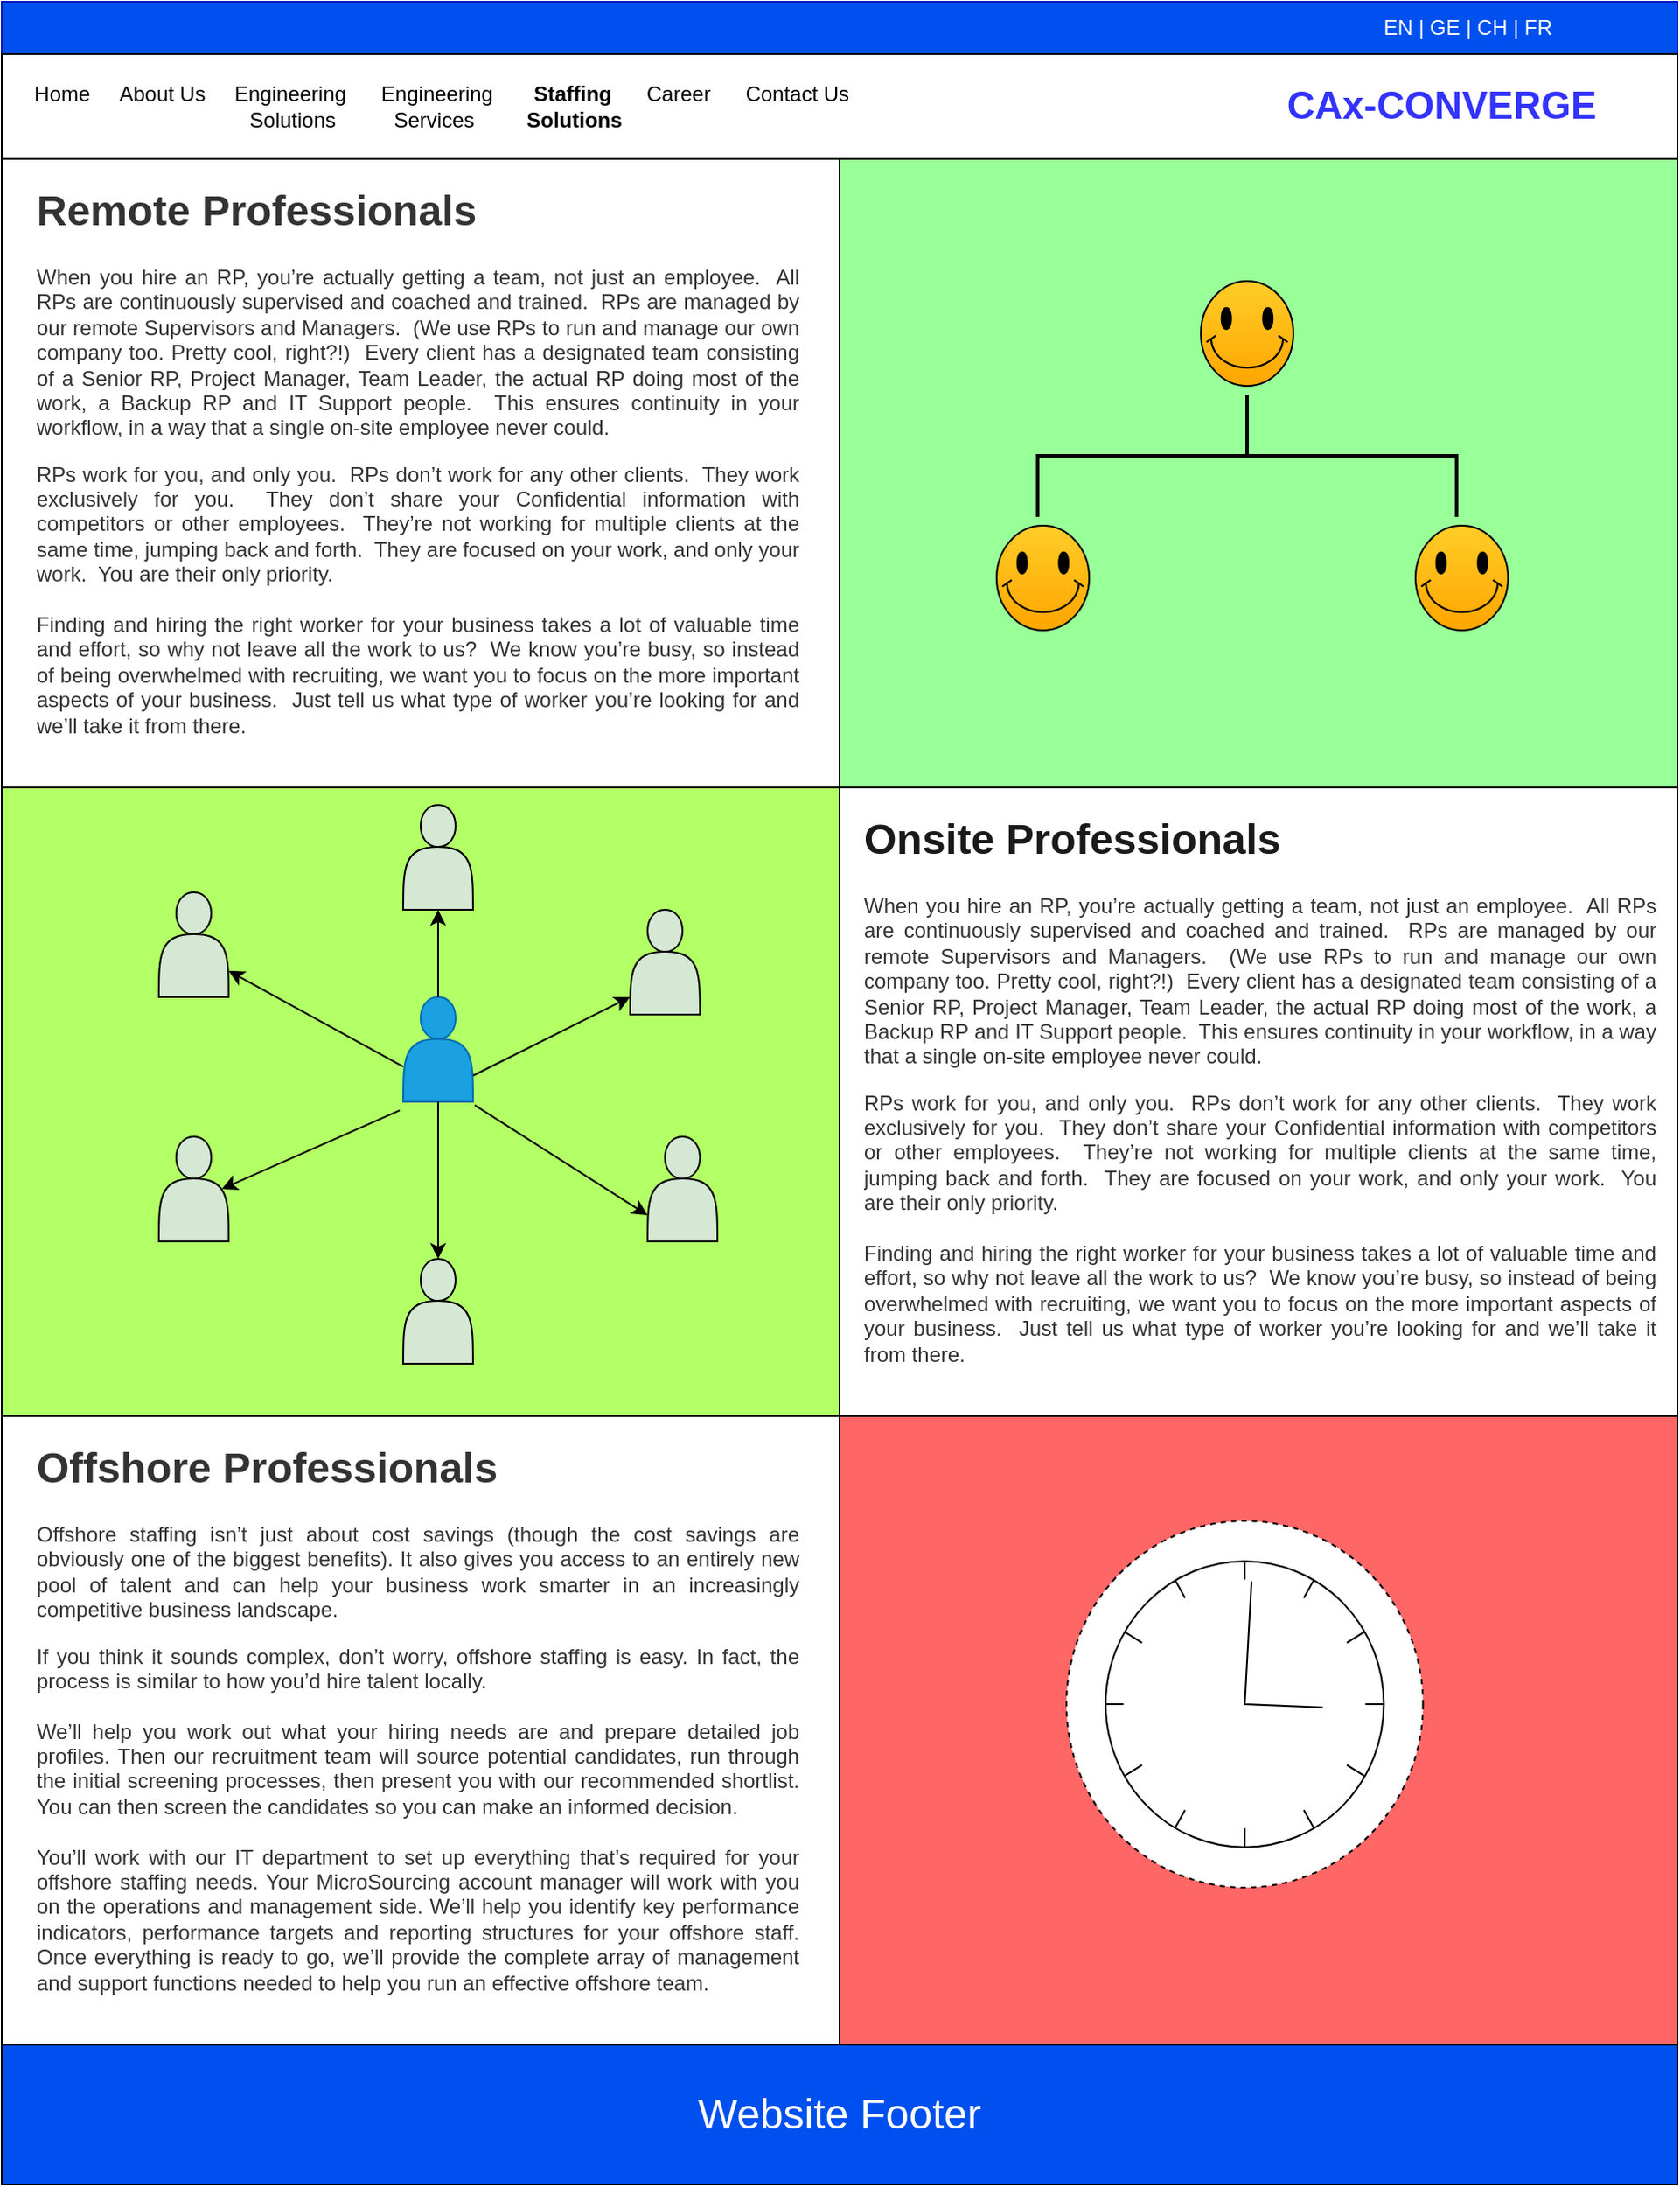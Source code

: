 <mxfile version="13.8.8" type="github">
  <diagram id="Hr1LNcDFdF_ypw1xQ_ta" name="Page-1">
    <mxGraphModel dx="1673" dy="2081" grid="1" gridSize="10" guides="1" tooltips="1" connect="1" arrows="1" fold="1" page="1" pageScale="1" pageWidth="827" pageHeight="1169" math="0" shadow="0">
      <root>
        <mxCell id="0" />
        <mxCell id="1" parent="0" />
        <mxCell id="X8gLjRTlshbioLyaXArV-1" value="&amp;nbsp; &amp;nbsp; &amp;nbsp; &amp;nbsp; &amp;nbsp; &amp;nbsp; &amp;nbsp; &amp;nbsp; &amp;nbsp; &amp;nbsp; &amp;nbsp; &amp;nbsp; &amp;nbsp; &amp;nbsp; &amp;nbsp; &amp;nbsp; &amp;nbsp; &amp;nbsp; &amp;nbsp; &amp;nbsp; &amp;nbsp; &amp;nbsp; &amp;nbsp; &amp;nbsp; &amp;nbsp; &amp;nbsp; &amp;nbsp; &amp;nbsp; &amp;nbsp; &amp;nbsp; &amp;nbsp; &amp;nbsp; &amp;nbsp; &amp;nbsp; &amp;nbsp; &amp;nbsp; &amp;nbsp; &amp;nbsp; &amp;nbsp; &amp;nbsp; &amp;nbsp; &amp;nbsp; &amp;nbsp; &amp;nbsp; &amp;nbsp; &amp;nbsp; &amp;nbsp; &amp;nbsp; &amp;nbsp; &amp;nbsp; &amp;nbsp; &amp;nbsp; &amp;nbsp; &amp;nbsp; &amp;nbsp; &amp;nbsp; &amp;nbsp; &amp;nbsp; &amp;nbsp; &amp;nbsp; &amp;nbsp; &amp;nbsp; &amp;nbsp; &amp;nbsp; &amp;nbsp; &amp;nbsp; &amp;nbsp; &amp;nbsp; &amp;nbsp; &amp;nbsp; &amp;nbsp; &amp;nbsp; &amp;nbsp; &amp;nbsp; &amp;nbsp; &amp;nbsp; &amp;nbsp; &amp;nbsp; &amp;nbsp; &amp;nbsp; &amp;nbsp; &amp;nbsp; &amp;nbsp; &amp;nbsp; &amp;nbsp; &amp;nbsp; &amp;nbsp; &amp;nbsp; &amp;nbsp; &amp;nbsp; &amp;nbsp; &amp;nbsp; &amp;nbsp; &amp;nbsp; &amp;nbsp; &amp;nbsp; &amp;nbsp; &amp;nbsp; &amp;nbsp; &amp;nbsp; &amp;nbsp; &amp;nbsp; &amp;nbsp; &amp;nbsp; &amp;nbsp; &amp;nbsp; &amp;nbsp; &amp;nbsp; EN | GE | CH | FR" style="rounded=0;whiteSpace=wrap;html=1;strokeColor=#001DBC;fontColor=#ffffff;align=center;fillColor=#0050EF;" parent="1" vertex="1">
          <mxGeometry x="70" y="-60" width="960" height="30" as="geometry" />
        </mxCell>
        <mxCell id="X8gLjRTlshbioLyaXArV-2" value="&amp;nbsp; &amp;nbsp; &amp;nbsp;Home&amp;nbsp; &amp;nbsp; &amp;nbsp;About Us&amp;nbsp; &amp;nbsp; &amp;nbsp;Engineering&amp;nbsp; &amp;nbsp; &amp;nbsp; Engineering&amp;nbsp; &amp;nbsp; &amp;nbsp; &amp;nbsp;&lt;b&gt;Staffing&lt;/b&gt;&amp;nbsp; &amp;nbsp; &amp;nbsp; Career&amp;nbsp; &amp;nbsp; &amp;nbsp; Contact Us&amp;nbsp; &amp;nbsp; &amp;nbsp; &amp;nbsp; &amp;nbsp; &amp;nbsp; &amp;nbsp; &amp;nbsp; &amp;nbsp; &amp;nbsp; &amp;nbsp; &amp;nbsp; &amp;nbsp; &amp;nbsp; &amp;nbsp; &amp;nbsp; &amp;nbsp; &amp;nbsp; &amp;nbsp; &amp;nbsp; &amp;nbsp; &amp;nbsp; &amp;nbsp; &amp;nbsp; &amp;nbsp; &amp;nbsp; &amp;nbsp; &amp;nbsp; &amp;nbsp; &amp;nbsp; &amp;nbsp; &amp;nbsp; &amp;nbsp; &amp;nbsp; &amp;nbsp; &amp;nbsp; &amp;nbsp; &amp;nbsp; &amp;nbsp; &amp;nbsp; &amp;nbsp; &amp;nbsp;&amp;nbsp;&lt;br&gt;&amp;nbsp; &amp;nbsp; &amp;nbsp; &amp;nbsp; &amp;nbsp; &amp;nbsp; &amp;nbsp; &amp;nbsp; &amp;nbsp; &amp;nbsp; &amp;nbsp; &amp;nbsp; &amp;nbsp; &amp;nbsp; &amp;nbsp; &amp;nbsp; &amp;nbsp; &amp;nbsp; &amp;nbsp; &amp;nbsp; &amp;nbsp; Solutions&amp;nbsp; &amp;nbsp; &amp;nbsp; &amp;nbsp; &amp;nbsp; Services&amp;nbsp; &amp;nbsp; &amp;nbsp; &amp;nbsp; &amp;nbsp;&lt;b&gt;Solutions&lt;/b&gt;" style="rounded=0;whiteSpace=wrap;html=1;align=left;" parent="1" vertex="1">
          <mxGeometry x="70" y="-30" width="960" height="60" as="geometry" />
        </mxCell>
        <mxCell id="X8gLjRTlshbioLyaXArV-3" value="" style="rounded=0;whiteSpace=wrap;html=1;" parent="1" vertex="1">
          <mxGeometry x="70" y="30" width="960" height="1080" as="geometry" />
        </mxCell>
        <mxCell id="X8gLjRTlshbioLyaXArV-4" value="" style="rounded=0;whiteSpace=wrap;html=1;fillColor=#99FF99;" parent="1" vertex="1">
          <mxGeometry x="550" y="30" width="480" height="360" as="geometry" />
        </mxCell>
        <mxCell id="X8gLjRTlshbioLyaXArV-5" value="" style="rounded=0;whiteSpace=wrap;html=1;fillColor=#B3FF66;" parent="1" vertex="1">
          <mxGeometry x="70" y="390" width="480" height="360" as="geometry" />
        </mxCell>
        <mxCell id="X8gLjRTlshbioLyaXArV-6" value="" style="rounded=0;whiteSpace=wrap;html=1;fillColor=#FF6666;" parent="1" vertex="1">
          <mxGeometry x="550" y="750" width="480" height="360" as="geometry" />
        </mxCell>
        <mxCell id="X8gLjRTlshbioLyaXArV-7" value="" style="shape=actor;whiteSpace=wrap;html=1;fillColor=#1ba1e2;strokeColor=#006EAF;fontColor=#ffffff;" parent="1" vertex="1">
          <mxGeometry x="300" y="510" width="40" height="60" as="geometry" />
        </mxCell>
        <mxCell id="X8gLjRTlshbioLyaXArV-8" value="" style="verticalLabelPosition=bottom;verticalAlign=top;html=1;shape=mxgraph.basic.smiley;fillColor=#ffcd28;gradientColor=#ffa500;" parent="1" vertex="1">
          <mxGeometry x="757" y="100" width="53" height="60" as="geometry" />
        </mxCell>
        <mxCell id="X8gLjRTlshbioLyaXArV-11" value="" style="rounded=0;whiteSpace=wrap;html=1;" parent="1" vertex="1">
          <mxGeometry x="70" y="30" width="480" height="360" as="geometry" />
        </mxCell>
        <mxCell id="X8gLjRTlshbioLyaXArV-12" value="" style="rounded=0;whiteSpace=wrap;html=1;" parent="1" vertex="1">
          <mxGeometry x="550" y="390" width="480" height="360" as="geometry" />
        </mxCell>
        <mxCell id="X8gLjRTlshbioLyaXArV-13" value="" style="rounded=0;whiteSpace=wrap;html=1;" parent="1" vertex="1">
          <mxGeometry x="70" y="750" width="480" height="360" as="geometry" />
        </mxCell>
        <mxCell id="X8gLjRTlshbioLyaXArV-18" value="" style="strokeWidth=2;html=1;shape=mxgraph.flowchart.annotation_2;align=left;labelPosition=right;pointerEvents=1;fillColor=#D5E8D4;rotation=90;" parent="1" vertex="1">
          <mxGeometry x="748.5" y="80" width="70" height="240" as="geometry" />
        </mxCell>
        <mxCell id="X8gLjRTlshbioLyaXArV-19" value="" style="verticalLabelPosition=bottom;verticalAlign=top;html=1;shape=mxgraph.basic.smiley;fillColor=#ffcd28;gradientColor=#ffa500;" parent="1" vertex="1">
          <mxGeometry x="640" y="240" width="53" height="60" as="geometry" />
        </mxCell>
        <mxCell id="X8gLjRTlshbioLyaXArV-20" value="" style="verticalLabelPosition=bottom;verticalAlign=top;html=1;shape=mxgraph.basic.smiley;fillColor=#ffcd28;gradientColor=#ffa500;" parent="1" vertex="1">
          <mxGeometry x="880" y="240" width="53" height="60" as="geometry" />
        </mxCell>
        <mxCell id="X8gLjRTlshbioLyaXArV-21" value="" style="shape=actor;whiteSpace=wrap;html=1;strokeColor=#000000;fillColor=#D5E8D4;" parent="1" vertex="1">
          <mxGeometry x="430" y="460" width="40" height="60" as="geometry" />
        </mxCell>
        <mxCell id="X8gLjRTlshbioLyaXArV-22" value="" style="shape=actor;whiteSpace=wrap;html=1;strokeColor=#000000;fillColor=#D5E8D4;" parent="1" vertex="1">
          <mxGeometry x="160" y="590" width="40" height="60" as="geometry" />
        </mxCell>
        <mxCell id="X8gLjRTlshbioLyaXArV-23" value="" style="shape=actor;whiteSpace=wrap;html=1;strokeColor=#000000;fillColor=#D5E8D4;" parent="1" vertex="1">
          <mxGeometry x="440" y="590" width="40" height="60" as="geometry" />
        </mxCell>
        <mxCell id="X8gLjRTlshbioLyaXArV-24" value="" style="shape=actor;whiteSpace=wrap;html=1;strokeColor=#000000;fillColor=#D5E8D4;" parent="1" vertex="1">
          <mxGeometry x="160" y="450" width="40" height="60" as="geometry" />
        </mxCell>
        <mxCell id="X8gLjRTlshbioLyaXArV-25" value="" style="shape=actor;whiteSpace=wrap;html=1;strokeColor=#000000;fillColor=#D5E8D4;" parent="1" vertex="1">
          <mxGeometry x="300" y="660" width="40" height="60" as="geometry" />
        </mxCell>
        <mxCell id="X8gLjRTlshbioLyaXArV-26" value="" style="shape=actor;whiteSpace=wrap;html=1;strokeColor=#000000;fillColor=#D5E8D4;" parent="1" vertex="1">
          <mxGeometry x="300" y="400" width="40" height="60" as="geometry" />
        </mxCell>
        <mxCell id="X8gLjRTlshbioLyaXArV-27" value="" style="endArrow=classic;html=1;exitX=1;exitY=0.75;exitDx=0;exitDy=0;" parent="1" source="X8gLjRTlshbioLyaXArV-7" edge="1">
          <mxGeometry width="50" height="50" relative="1" as="geometry">
            <mxPoint x="390" y="530" as="sourcePoint" />
            <mxPoint x="430" y="510" as="targetPoint" />
          </mxGeometry>
        </mxCell>
        <mxCell id="X8gLjRTlshbioLyaXArV-28" value="" style="endArrow=classic;html=1;exitX=1.025;exitY=1.033;exitDx=0;exitDy=0;entryX=0;entryY=0.75;entryDx=0;entryDy=0;exitPerimeter=0;" parent="1" source="X8gLjRTlshbioLyaXArV-7" target="X8gLjRTlshbioLyaXArV-23" edge="1">
          <mxGeometry width="50" height="50" relative="1" as="geometry">
            <mxPoint x="350" y="565" as="sourcePoint" />
            <mxPoint x="440" y="520" as="targetPoint" />
          </mxGeometry>
        </mxCell>
        <mxCell id="X8gLjRTlshbioLyaXArV-29" value="" style="endArrow=classic;html=1;exitX=1.025;exitY=1.033;exitDx=0;exitDy=0;entryX=0.5;entryY=0;entryDx=0;entryDy=0;exitPerimeter=0;" parent="1" target="X8gLjRTlshbioLyaXArV-25" edge="1">
          <mxGeometry width="50" height="50" relative="1" as="geometry">
            <mxPoint x="320" y="570" as="sourcePoint" />
            <mxPoint x="419" y="633.02" as="targetPoint" />
          </mxGeometry>
        </mxCell>
        <mxCell id="X8gLjRTlshbioLyaXArV-31" value="" style="endArrow=classic;html=1;exitX=0.5;exitY=0;exitDx=0;exitDy=0;entryX=0.5;entryY=1;entryDx=0;entryDy=0;" parent="1" source="X8gLjRTlshbioLyaXArV-7" target="X8gLjRTlshbioLyaXArV-26" edge="1">
          <mxGeometry width="50" height="50" relative="1" as="geometry">
            <mxPoint x="270" y="530" as="sourcePoint" />
            <mxPoint x="320" y="480" as="targetPoint" />
          </mxGeometry>
        </mxCell>
        <mxCell id="X8gLjRTlshbioLyaXArV-32" value="" style="endArrow=classic;html=1;entryX=1;entryY=0.75;entryDx=0;entryDy=0;exitX=0.479;exitY=0.444;exitDx=0;exitDy=0;exitPerimeter=0;" parent="1" source="X8gLjRTlshbioLyaXArV-5" target="X8gLjRTlshbioLyaXArV-24" edge="1">
          <mxGeometry width="50" height="50" relative="1" as="geometry">
            <mxPoint x="280" y="520" as="sourcePoint" />
            <mxPoint x="280" y="470" as="targetPoint" />
          </mxGeometry>
        </mxCell>
        <mxCell id="X8gLjRTlshbioLyaXArV-33" value="" style="endArrow=classic;html=1;exitX=-0.05;exitY=1.083;exitDx=0;exitDy=0;exitPerimeter=0;entryX=0.9;entryY=0.5;entryDx=0;entryDy=0;entryPerimeter=0;" parent="1" source="X8gLjRTlshbioLyaXArV-7" target="X8gLjRTlshbioLyaXArV-22" edge="1">
          <mxGeometry width="50" height="50" relative="1" as="geometry">
            <mxPoint x="330" y="580" as="sourcePoint" />
            <mxPoint x="330" y="670" as="targetPoint" />
          </mxGeometry>
        </mxCell>
        <mxCell id="X8gLjRTlshbioLyaXArV-34" value="" style="shape=mxgraph.bpmn.shape;html=1;verticalLabelPosition=bottom;labelBackgroundColor=#ffffff;verticalAlign=top;align=center;perimeter=ellipsePerimeter;outlineConnect=0;outline=eventNonint;symbol=timer;" parent="1" vertex="1">
          <mxGeometry x="680" y="810" width="204.25" height="210" as="geometry" />
        </mxCell>
        <mxCell id="X8gLjRTlshbioLyaXArV-36" value="&lt;font style=&quot;font-size: 22px;&quot;&gt;CAx-CONVERGE&lt;/font&gt;" style="rounded=0;whiteSpace=wrap;html=1;align=center;fontSize=22;fontStyle=1;strokeColor=none;fillColor=#FFFFFF;fontColor=#3333FF;" parent="1" vertex="1">
          <mxGeometry x="800" y="-20" width="190" height="40" as="geometry" />
        </mxCell>
        <mxCell id="JO0JL_rtTt94p9omxoUN-2" value="&lt;h1&gt;Remote Professionals&lt;/h1&gt;&lt;p style=&quot;text-align: justify&quot;&gt;When you hire an RP, you’re actually getting a team, not just an employee.&amp;nbsp; All RPs are continuously supervised and coached and trained.&amp;nbsp; RPs are managed by our remote Supervisors and Managers.&amp;nbsp; (We use RPs to run and manage our own company too. Pretty cool, right?!)&amp;nbsp; Every client has a designated team consisting of a Senior RP, Project Manager, Team Leader, the actual RP doing most of the work, a Backup RP and IT Support people.&amp;nbsp; This ensures continuity in your workflow, in a way that a single on-site employee never could.&lt;/p&gt;&lt;div style=&quot;text-align: justify&quot;&gt;RPs work for you, and only you.&amp;nbsp; RPs don’t work for any other clients.&amp;nbsp; They work exclusively for you.&amp;nbsp; They don’t share your Confidential information with competitors or other employees.&amp;nbsp; They’re not working for multiple clients at the same time, jumping back and forth.&amp;nbsp; They are focused on your work, and only your work.&amp;nbsp; You are their only priority.&lt;br&gt;&lt;/div&gt;&lt;div style=&quot;text-align: justify&quot;&gt;&lt;br&gt;&lt;/div&gt;&lt;div style=&quot;text-align: justify&quot;&gt;Finding and hiring the right worker for your business takes a lot of valuable time and effort, so why not leave all the work to us?&amp;nbsp; We know you’re busy, so instead of being overwhelmed with recruiting, we want you to focus on the more important aspects of your business.&amp;nbsp; Just tell us what type of worker you’re looking for and we’ll take it from there.&lt;br&gt;&lt;/div&gt;" style="text;html=1;strokeColor=none;fillColor=none;spacing=5;spacingTop=-20;whiteSpace=wrap;overflow=hidden;rounded=0;fontColor=#333333;" vertex="1" parent="1">
          <mxGeometry x="85" y="40" width="445" height="330" as="geometry" />
        </mxCell>
        <mxCell id="JO0JL_rtTt94p9omxoUN-3" value="&lt;h1&gt;Onsite Professionals&amp;nbsp;&lt;/h1&gt;&lt;p style=&quot;color: rgb(51 , 51 , 51) ; text-align: justify&quot;&gt;When you hire an RP, you’re actually getting a team, not just an employee.&amp;nbsp; All RPs are continuously supervised and coached and trained.&amp;nbsp; RPs are managed by our remote Supervisors and Managers.&amp;nbsp; (We use RPs to run and manage our own company too. Pretty cool, right?!)&amp;nbsp; Every client has a designated team consisting of a Senior RP, Project Manager, Team Leader, the actual RP doing most of the work, a Backup RP and IT Support people.&amp;nbsp; This ensures continuity in your workflow, in a way that a single on-site employee never could.&lt;/p&gt;&lt;div style=&quot;color: rgb(51 , 51 , 51) ; text-align: justify&quot;&gt;RPs work for you, and only you.&amp;nbsp; RPs don’t work for any other clients.&amp;nbsp; They work exclusively for you.&amp;nbsp; They don’t share your Confidential information with competitors or other employees.&amp;nbsp; They’re not working for multiple clients at the same time, jumping back and forth.&amp;nbsp; They are focused on your work, and only your work.&amp;nbsp; You are their only priority.&lt;br&gt;&lt;/div&gt;&lt;div style=&quot;color: rgb(51 , 51 , 51) ; text-align: justify&quot;&gt;&lt;br&gt;&lt;/div&gt;&lt;div style=&quot;color: rgb(51 , 51 , 51) ; text-align: justify&quot;&gt;Finding and hiring the right worker for your business takes a lot of valuable time and effort, so why not leave all the work to us?&amp;nbsp; We know you’re busy, so instead of being overwhelmed with recruiting, we want you to focus on the more important aspects of your business.&amp;nbsp; Just tell us what type of worker you’re looking for and we’ll take it from there.&lt;/div&gt;" style="text;html=1;strokeColor=none;fillColor=none;spacing=5;spacingTop=-20;whiteSpace=wrap;overflow=hidden;rounded=0;fontColor=#1A1A1A;" vertex="1" parent="1">
          <mxGeometry x="558.5" y="400" width="461.5" height="340" as="geometry" />
        </mxCell>
        <mxCell id="JO0JL_rtTt94p9omxoUN-4" value="&lt;h1&gt;Offshore Professionals&lt;/h1&gt;&lt;p style=&quot;text-align: justify&quot;&gt;Offshore staffing isn’t just about cost savings (though the cost savings are obviously one of the biggest benefits). It also gives you access to an entirely new pool of talent and can help your business work smarter in an increasingly competitive business landscape.&lt;/p&gt;&lt;div style=&quot;text-align: justify&quot;&gt;&lt;div&gt;If you think it sounds complex, don’t worry, offshore staffing is easy. In fact, the process is similar to how you’d hire talent locally.&lt;/div&gt;&lt;div&gt;&lt;br&gt;&lt;/div&gt;&lt;div&gt;We’ll help you work out what your hiring needs are and prepare detailed job profiles. Then our recruitment team will source potential candidates, run through the initial screening processes, then present you with our recommended shortlist. You can then screen the candidates so you can make an informed decision.&lt;/div&gt;&lt;div&gt;&lt;br&gt;&lt;/div&gt;&lt;div&gt;You’ll work with our IT department to set up everything that’s required for your offshore staffing needs. Your MicroSourcing account manager will work with you on the operations and management side. We’ll help you identify key performance indicators, performance targets and reporting structures for your offshore staff. Once everything is ready to go, we’ll provide the complete array of management and support functions needed to help you run an effective offshore team.&lt;br&gt;&lt;/div&gt;&lt;/div&gt;" style="text;html=1;strokeColor=none;fillColor=none;spacing=5;spacingTop=-20;whiteSpace=wrap;overflow=hidden;rounded=0;fontColor=#333333;" vertex="1" parent="1">
          <mxGeometry x="85" y="760" width="445" height="340" as="geometry" />
        </mxCell>
        <mxCell id="JO0JL_rtTt94p9omxoUN-5" value="&lt;font color=&quot;#ffffff&quot; style=&quot;font-size: 24px&quot;&gt;Website Footer&lt;/font&gt;" style="rounded=0;whiteSpace=wrap;html=1;fontColor=#333333;fillColor=#0050EF;" vertex="1" parent="1">
          <mxGeometry x="70" y="1110" width="960" height="80" as="geometry" />
        </mxCell>
      </root>
    </mxGraphModel>
  </diagram>
</mxfile>
